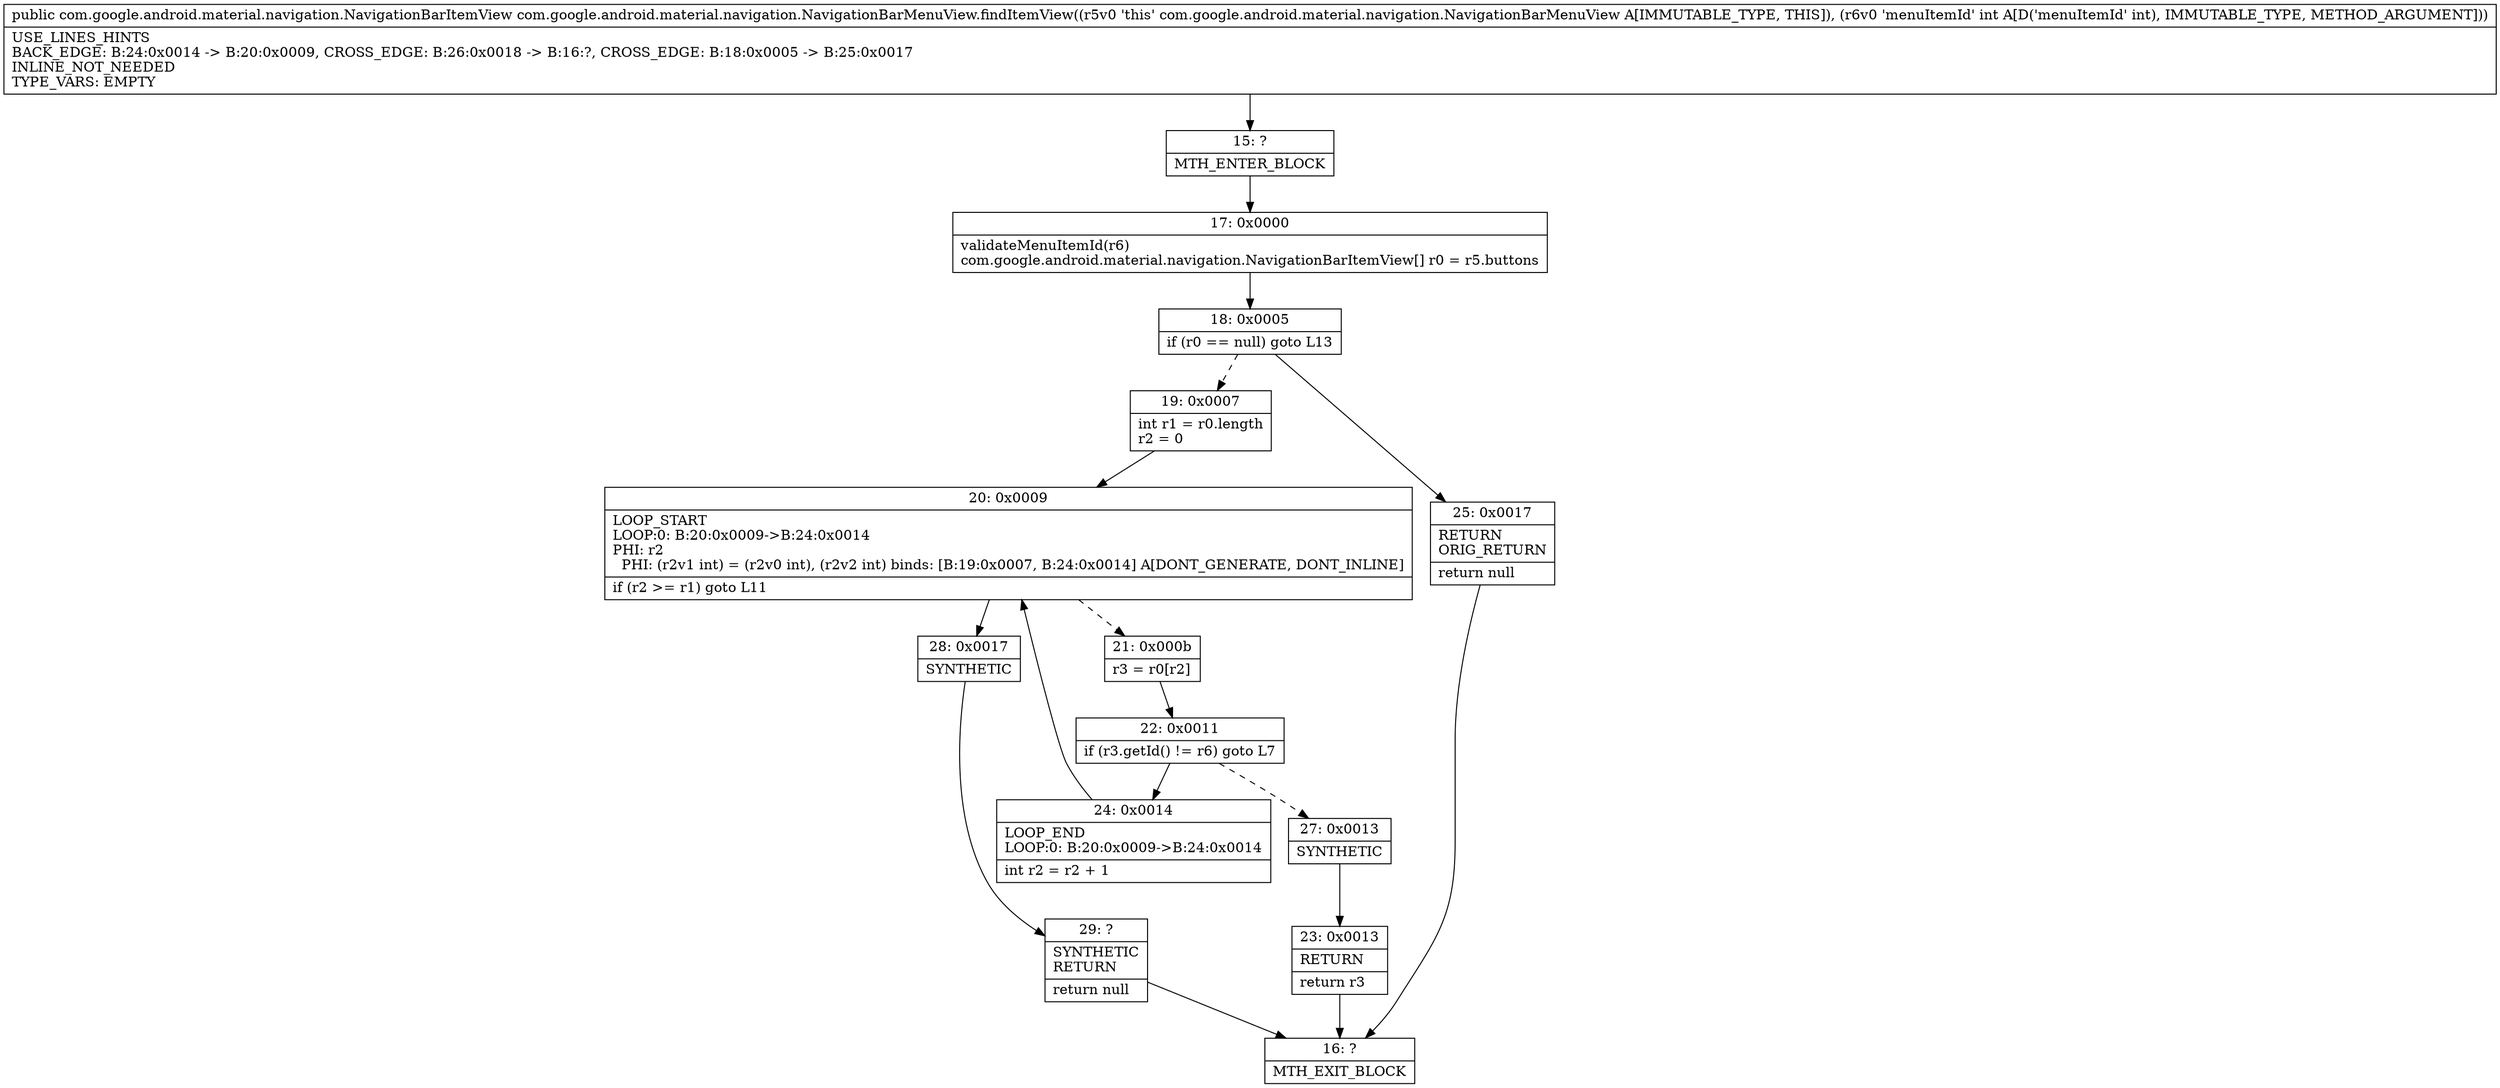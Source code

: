 digraph "CFG forcom.google.android.material.navigation.NavigationBarMenuView.findItemView(I)Lcom\/google\/android\/material\/navigation\/NavigationBarItemView;" {
Node_15 [shape=record,label="{15\:\ ?|MTH_ENTER_BLOCK\l}"];
Node_17 [shape=record,label="{17\:\ 0x0000|validateMenuItemId(r6)\lcom.google.android.material.navigation.NavigationBarItemView[] r0 = r5.buttons\l}"];
Node_18 [shape=record,label="{18\:\ 0x0005|if (r0 == null) goto L13\l}"];
Node_19 [shape=record,label="{19\:\ 0x0007|int r1 = r0.length\lr2 = 0\l}"];
Node_20 [shape=record,label="{20\:\ 0x0009|LOOP_START\lLOOP:0: B:20:0x0009\-\>B:24:0x0014\lPHI: r2 \l  PHI: (r2v1 int) = (r2v0 int), (r2v2 int) binds: [B:19:0x0007, B:24:0x0014] A[DONT_GENERATE, DONT_INLINE]\l|if (r2 \>= r1) goto L11\l}"];
Node_21 [shape=record,label="{21\:\ 0x000b|r3 = r0[r2]\l}"];
Node_22 [shape=record,label="{22\:\ 0x0011|if (r3.getId() != r6) goto L7\l}"];
Node_24 [shape=record,label="{24\:\ 0x0014|LOOP_END\lLOOP:0: B:20:0x0009\-\>B:24:0x0014\l|int r2 = r2 + 1\l}"];
Node_27 [shape=record,label="{27\:\ 0x0013|SYNTHETIC\l}"];
Node_23 [shape=record,label="{23\:\ 0x0013|RETURN\l|return r3\l}"];
Node_16 [shape=record,label="{16\:\ ?|MTH_EXIT_BLOCK\l}"];
Node_28 [shape=record,label="{28\:\ 0x0017|SYNTHETIC\l}"];
Node_29 [shape=record,label="{29\:\ ?|SYNTHETIC\lRETURN\l|return null\l}"];
Node_25 [shape=record,label="{25\:\ 0x0017|RETURN\lORIG_RETURN\l|return null\l}"];
MethodNode[shape=record,label="{public com.google.android.material.navigation.NavigationBarItemView com.google.android.material.navigation.NavigationBarMenuView.findItemView((r5v0 'this' com.google.android.material.navigation.NavigationBarMenuView A[IMMUTABLE_TYPE, THIS]), (r6v0 'menuItemId' int A[D('menuItemId' int), IMMUTABLE_TYPE, METHOD_ARGUMENT]))  | USE_LINES_HINTS\lBACK_EDGE: B:24:0x0014 \-\> B:20:0x0009, CROSS_EDGE: B:26:0x0018 \-\> B:16:?, CROSS_EDGE: B:18:0x0005 \-\> B:25:0x0017\lINLINE_NOT_NEEDED\lTYPE_VARS: EMPTY\l}"];
MethodNode -> Node_15;Node_15 -> Node_17;
Node_17 -> Node_18;
Node_18 -> Node_19[style=dashed];
Node_18 -> Node_25;
Node_19 -> Node_20;
Node_20 -> Node_21[style=dashed];
Node_20 -> Node_28;
Node_21 -> Node_22;
Node_22 -> Node_24;
Node_22 -> Node_27[style=dashed];
Node_24 -> Node_20;
Node_27 -> Node_23;
Node_23 -> Node_16;
Node_28 -> Node_29;
Node_29 -> Node_16;
Node_25 -> Node_16;
}

